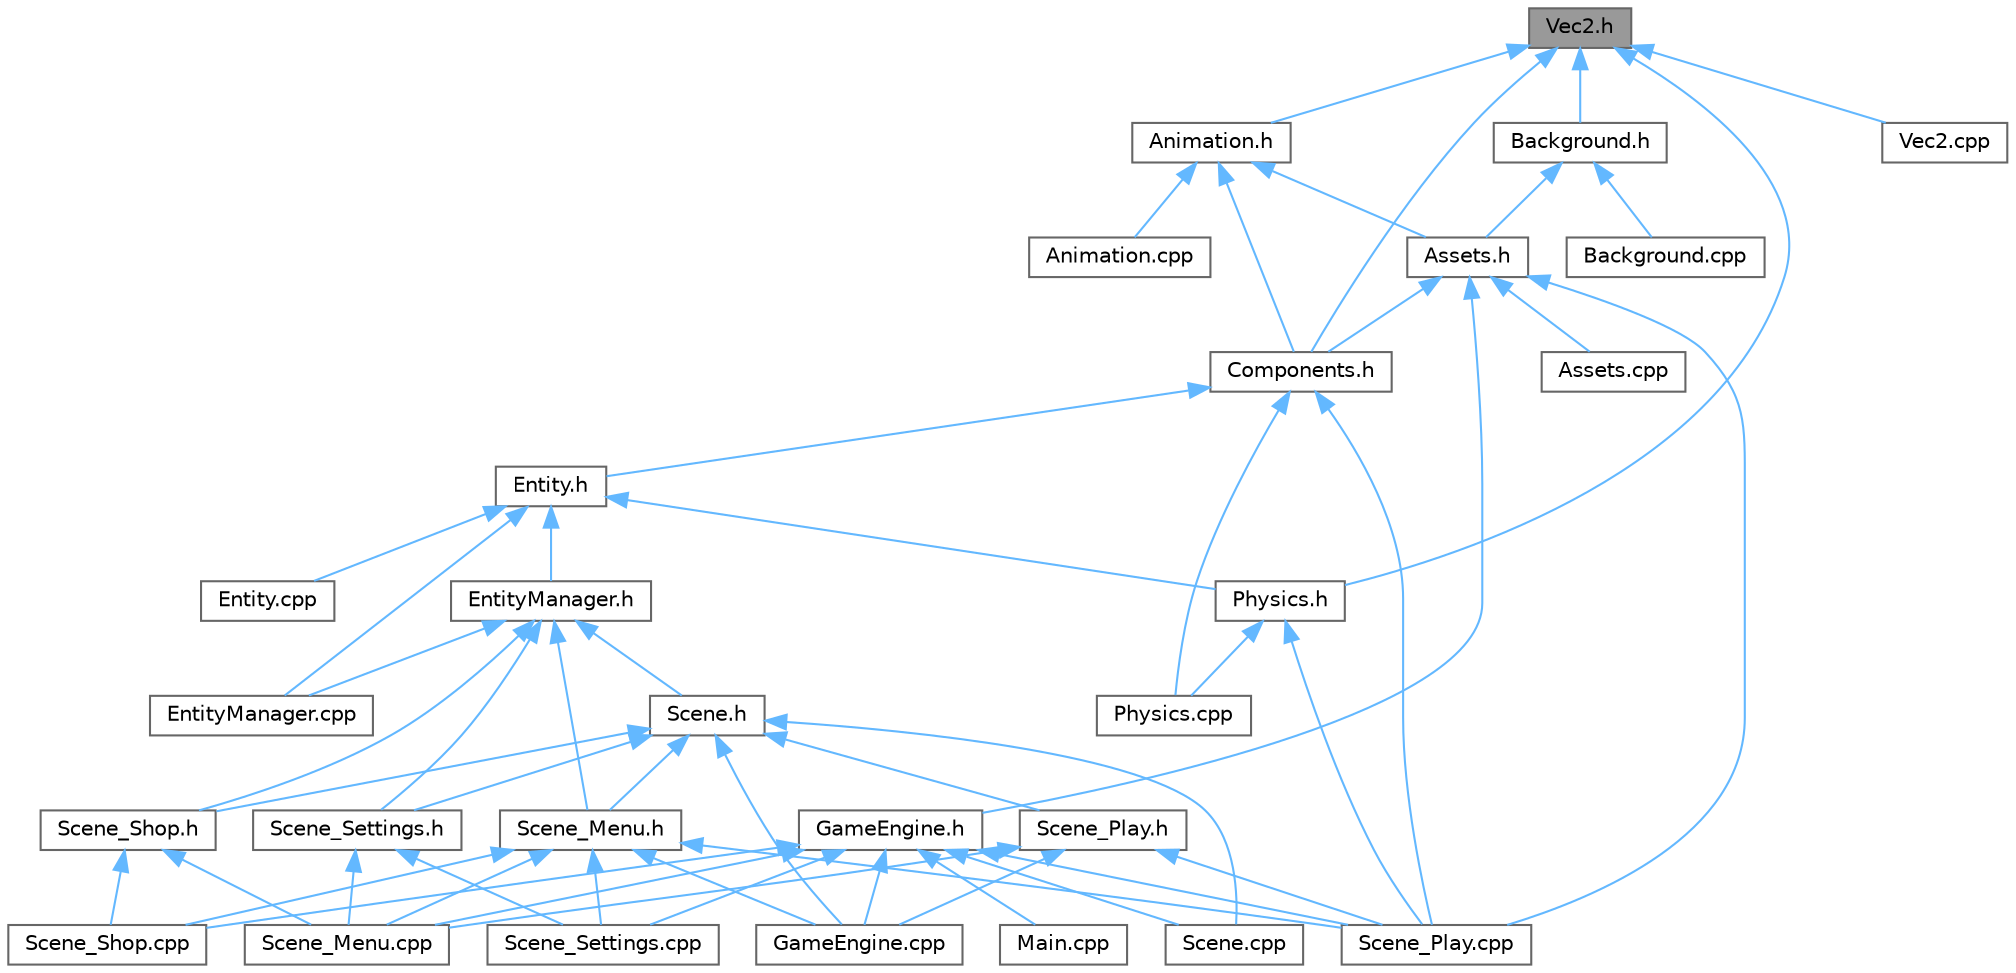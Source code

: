 digraph "Vec2.h"
{
 // LATEX_PDF_SIZE
  bgcolor="transparent";
  edge [fontname=Helvetica,fontsize=10,labelfontname=Helvetica,labelfontsize=10];
  node [fontname=Helvetica,fontsize=10,shape=box,height=0.2,width=0.4];
  Node1 [id="Node000001",label="Vec2.h",height=0.2,width=0.4,color="gray40", fillcolor="grey60", style="filled", fontcolor="black",tooltip=" "];
  Node1 -> Node2 [id="edge54_Node000001_Node000002",dir="back",color="steelblue1",style="solid",tooltip=" "];
  Node2 [id="Node000002",label="Animation.h",height=0.2,width=0.4,color="grey40", fillcolor="white", style="filled",URL="$_animation_8h.html",tooltip=" "];
  Node2 -> Node3 [id="edge55_Node000002_Node000003",dir="back",color="steelblue1",style="solid",tooltip=" "];
  Node3 [id="Node000003",label="Animation.cpp",height=0.2,width=0.4,color="grey40", fillcolor="white", style="filled",URL="$_animation_8cpp.html",tooltip=" "];
  Node2 -> Node4 [id="edge56_Node000002_Node000004",dir="back",color="steelblue1",style="solid",tooltip=" "];
  Node4 [id="Node000004",label="Assets.h",height=0.2,width=0.4,color="grey40", fillcolor="white", style="filled",URL="$_assets_8h.html",tooltip=" "];
  Node4 -> Node5 [id="edge57_Node000004_Node000005",dir="back",color="steelblue1",style="solid",tooltip=" "];
  Node5 [id="Node000005",label="Assets.cpp",height=0.2,width=0.4,color="grey40", fillcolor="white", style="filled",URL="$_assets_8cpp.html",tooltip=" "];
  Node4 -> Node6 [id="edge58_Node000004_Node000006",dir="back",color="steelblue1",style="solid",tooltip=" "];
  Node6 [id="Node000006",label="Components.h",height=0.2,width=0.4,color="grey40", fillcolor="white", style="filled",URL="$_components_8h.html",tooltip=" "];
  Node6 -> Node7 [id="edge59_Node000006_Node000007",dir="back",color="steelblue1",style="solid",tooltip=" "];
  Node7 [id="Node000007",label="Entity.h",height=0.2,width=0.4,color="grey40", fillcolor="white", style="filled",URL="$_entity_8h.html",tooltip=" "];
  Node7 -> Node8 [id="edge60_Node000007_Node000008",dir="back",color="steelblue1",style="solid",tooltip=" "];
  Node8 [id="Node000008",label="Entity.cpp",height=0.2,width=0.4,color="grey40", fillcolor="white", style="filled",URL="$_entity_8cpp.html",tooltip=" "];
  Node7 -> Node9 [id="edge61_Node000007_Node000009",dir="back",color="steelblue1",style="solid",tooltip=" "];
  Node9 [id="Node000009",label="EntityManager.cpp",height=0.2,width=0.4,color="grey40", fillcolor="white", style="filled",URL="$_entity_manager_8cpp.html",tooltip=" "];
  Node7 -> Node10 [id="edge62_Node000007_Node000010",dir="back",color="steelblue1",style="solid",tooltip=" "];
  Node10 [id="Node000010",label="EntityManager.h",height=0.2,width=0.4,color="grey40", fillcolor="white", style="filled",URL="$_entity_manager_8h.html",tooltip=" "];
  Node10 -> Node9 [id="edge63_Node000010_Node000009",dir="back",color="steelblue1",style="solid",tooltip=" "];
  Node10 -> Node11 [id="edge64_Node000010_Node000011",dir="back",color="steelblue1",style="solid",tooltip=" "];
  Node11 [id="Node000011",label="Scene.h",height=0.2,width=0.4,color="grey40", fillcolor="white", style="filled",URL="$_scene_8h.html",tooltip=" "];
  Node11 -> Node12 [id="edge65_Node000011_Node000012",dir="back",color="steelblue1",style="solid",tooltip=" "];
  Node12 [id="Node000012",label="GameEngine.cpp",height=0.2,width=0.4,color="grey40", fillcolor="white", style="filled",URL="$_game_engine_8cpp.html",tooltip=" "];
  Node11 -> Node13 [id="edge66_Node000011_Node000013",dir="back",color="steelblue1",style="solid",tooltip=" "];
  Node13 [id="Node000013",label="Scene.cpp",height=0.2,width=0.4,color="grey40", fillcolor="white", style="filled",URL="$_scene_8cpp.html",tooltip=" "];
  Node11 -> Node14 [id="edge67_Node000011_Node000014",dir="back",color="steelblue1",style="solid",tooltip=" "];
  Node14 [id="Node000014",label="Scene_Menu.h",height=0.2,width=0.4,color="grey40", fillcolor="white", style="filled",URL="$_scene___menu_8h.html",tooltip=" "];
  Node14 -> Node12 [id="edge68_Node000014_Node000012",dir="back",color="steelblue1",style="solid",tooltip=" "];
  Node14 -> Node15 [id="edge69_Node000014_Node000015",dir="back",color="steelblue1",style="solid",tooltip=" "];
  Node15 [id="Node000015",label="Scene_Menu.cpp",height=0.2,width=0.4,color="grey40", fillcolor="white", style="filled",URL="$_scene___menu_8cpp.html",tooltip=" "];
  Node14 -> Node16 [id="edge70_Node000014_Node000016",dir="back",color="steelblue1",style="solid",tooltip=" "];
  Node16 [id="Node000016",label="Scene_Play.cpp",height=0.2,width=0.4,color="grey40", fillcolor="white", style="filled",URL="$_scene___play_8cpp.html",tooltip=" "];
  Node14 -> Node17 [id="edge71_Node000014_Node000017",dir="back",color="steelblue1",style="solid",tooltip=" "];
  Node17 [id="Node000017",label="Scene_Settings.cpp",height=0.2,width=0.4,color="grey40", fillcolor="white", style="filled",URL="$_scene___settings_8cpp.html",tooltip=" "];
  Node14 -> Node18 [id="edge72_Node000014_Node000018",dir="back",color="steelblue1",style="solid",tooltip=" "];
  Node18 [id="Node000018",label="Scene_Shop.cpp",height=0.2,width=0.4,color="grey40", fillcolor="white", style="filled",URL="$_scene___shop_8cpp.html",tooltip=" "];
  Node11 -> Node19 [id="edge73_Node000011_Node000019",dir="back",color="steelblue1",style="solid",tooltip=" "];
  Node19 [id="Node000019",label="Scene_Play.h",height=0.2,width=0.4,color="grey40", fillcolor="white", style="filled",URL="$_scene___play_8h.html",tooltip=" "];
  Node19 -> Node12 [id="edge74_Node000019_Node000012",dir="back",color="steelblue1",style="solid",tooltip=" "];
  Node19 -> Node15 [id="edge75_Node000019_Node000015",dir="back",color="steelblue1",style="solid",tooltip=" "];
  Node19 -> Node16 [id="edge76_Node000019_Node000016",dir="back",color="steelblue1",style="solid",tooltip=" "];
  Node11 -> Node20 [id="edge77_Node000011_Node000020",dir="back",color="steelblue1",style="solid",tooltip=" "];
  Node20 [id="Node000020",label="Scene_Settings.h",height=0.2,width=0.4,color="grey40", fillcolor="white", style="filled",URL="$_scene___settings_8h.html",tooltip=" "];
  Node20 -> Node15 [id="edge78_Node000020_Node000015",dir="back",color="steelblue1",style="solid",tooltip=" "];
  Node20 -> Node17 [id="edge79_Node000020_Node000017",dir="back",color="steelblue1",style="solid",tooltip=" "];
  Node11 -> Node21 [id="edge80_Node000011_Node000021",dir="back",color="steelblue1",style="solid",tooltip=" "];
  Node21 [id="Node000021",label="Scene_Shop.h",height=0.2,width=0.4,color="grey40", fillcolor="white", style="filled",URL="$_scene___shop_8h.html",tooltip=" "];
  Node21 -> Node15 [id="edge81_Node000021_Node000015",dir="back",color="steelblue1",style="solid",tooltip=" "];
  Node21 -> Node18 [id="edge82_Node000021_Node000018",dir="back",color="steelblue1",style="solid",tooltip=" "];
  Node10 -> Node14 [id="edge83_Node000010_Node000014",dir="back",color="steelblue1",style="solid",tooltip=" "];
  Node10 -> Node20 [id="edge84_Node000010_Node000020",dir="back",color="steelblue1",style="solid",tooltip=" "];
  Node10 -> Node21 [id="edge85_Node000010_Node000021",dir="back",color="steelblue1",style="solid",tooltip=" "];
  Node7 -> Node22 [id="edge86_Node000007_Node000022",dir="back",color="steelblue1",style="solid",tooltip=" "];
  Node22 [id="Node000022",label="Physics.h",height=0.2,width=0.4,color="grey40", fillcolor="white", style="filled",URL="$_physics_8h.html",tooltip=" "];
  Node22 -> Node23 [id="edge87_Node000022_Node000023",dir="back",color="steelblue1",style="solid",tooltip=" "];
  Node23 [id="Node000023",label="Physics.cpp",height=0.2,width=0.4,color="grey40", fillcolor="white", style="filled",URL="$_physics_8cpp.html",tooltip=" "];
  Node22 -> Node16 [id="edge88_Node000022_Node000016",dir="back",color="steelblue1",style="solid",tooltip=" "];
  Node6 -> Node23 [id="edge89_Node000006_Node000023",dir="back",color="steelblue1",style="solid",tooltip=" "];
  Node6 -> Node16 [id="edge90_Node000006_Node000016",dir="back",color="steelblue1",style="solid",tooltip=" "];
  Node4 -> Node24 [id="edge91_Node000004_Node000024",dir="back",color="steelblue1",style="solid",tooltip=" "];
  Node24 [id="Node000024",label="GameEngine.h",height=0.2,width=0.4,color="grey40", fillcolor="white", style="filled",URL="$_game_engine_8h.html",tooltip=" "];
  Node24 -> Node12 [id="edge92_Node000024_Node000012",dir="back",color="steelblue1",style="solid",tooltip=" "];
  Node24 -> Node25 [id="edge93_Node000024_Node000025",dir="back",color="steelblue1",style="solid",tooltip=" "];
  Node25 [id="Node000025",label="Main.cpp",height=0.2,width=0.4,color="grey40", fillcolor="white", style="filled",URL="$_main_8cpp.html",tooltip=" "];
  Node24 -> Node13 [id="edge94_Node000024_Node000013",dir="back",color="steelblue1",style="solid",tooltip=" "];
  Node24 -> Node15 [id="edge95_Node000024_Node000015",dir="back",color="steelblue1",style="solid",tooltip=" "];
  Node24 -> Node16 [id="edge96_Node000024_Node000016",dir="back",color="steelblue1",style="solid",tooltip=" "];
  Node24 -> Node17 [id="edge97_Node000024_Node000017",dir="back",color="steelblue1",style="solid",tooltip=" "];
  Node24 -> Node18 [id="edge98_Node000024_Node000018",dir="back",color="steelblue1",style="solid",tooltip=" "];
  Node4 -> Node16 [id="edge99_Node000004_Node000016",dir="back",color="steelblue1",style="solid",tooltip=" "];
  Node2 -> Node6 [id="edge100_Node000002_Node000006",dir="back",color="steelblue1",style="solid",tooltip=" "];
  Node1 -> Node26 [id="edge101_Node000001_Node000026",dir="back",color="steelblue1",style="solid",tooltip=" "];
  Node26 [id="Node000026",label="Background.h",height=0.2,width=0.4,color="grey40", fillcolor="white", style="filled",URL="$_background_8h.html",tooltip=" "];
  Node26 -> Node4 [id="edge102_Node000026_Node000004",dir="back",color="steelblue1",style="solid",tooltip=" "];
  Node26 -> Node27 [id="edge103_Node000026_Node000027",dir="back",color="steelblue1",style="solid",tooltip=" "];
  Node27 [id="Node000027",label="Background.cpp",height=0.2,width=0.4,color="grey40", fillcolor="white", style="filled",URL="$_background_8cpp.html",tooltip=" "];
  Node1 -> Node6 [id="edge104_Node000001_Node000006",dir="back",color="steelblue1",style="solid",tooltip=" "];
  Node1 -> Node22 [id="edge105_Node000001_Node000022",dir="back",color="steelblue1",style="solid",tooltip=" "];
  Node1 -> Node28 [id="edge106_Node000001_Node000028",dir="back",color="steelblue1",style="solid",tooltip=" "];
  Node28 [id="Node000028",label="Vec2.cpp",height=0.2,width=0.4,color="grey40", fillcolor="white", style="filled",URL="$_vec2_8cpp.html",tooltip=" "];
}
